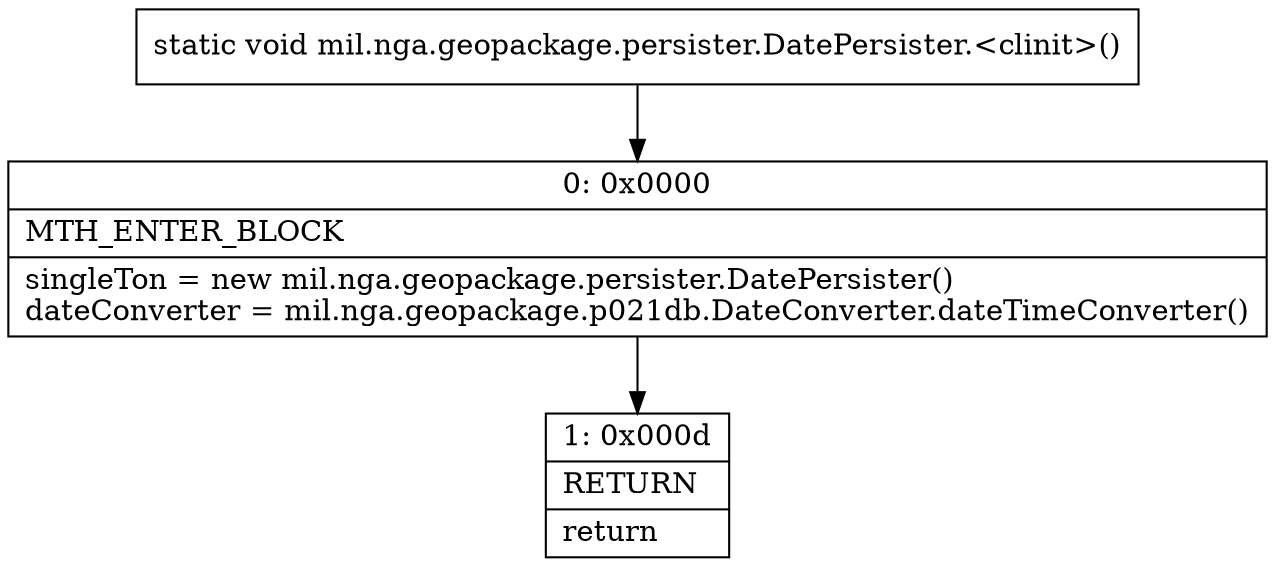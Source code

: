 digraph "CFG formil.nga.geopackage.persister.DatePersister.\<clinit\>()V" {
Node_0 [shape=record,label="{0\:\ 0x0000|MTH_ENTER_BLOCK\l|singleTon = new mil.nga.geopackage.persister.DatePersister()\ldateConverter = mil.nga.geopackage.p021db.DateConverter.dateTimeConverter()\l}"];
Node_1 [shape=record,label="{1\:\ 0x000d|RETURN\l|return\l}"];
MethodNode[shape=record,label="{static void mil.nga.geopackage.persister.DatePersister.\<clinit\>() }"];
MethodNode -> Node_0;
Node_0 -> Node_1;
}

